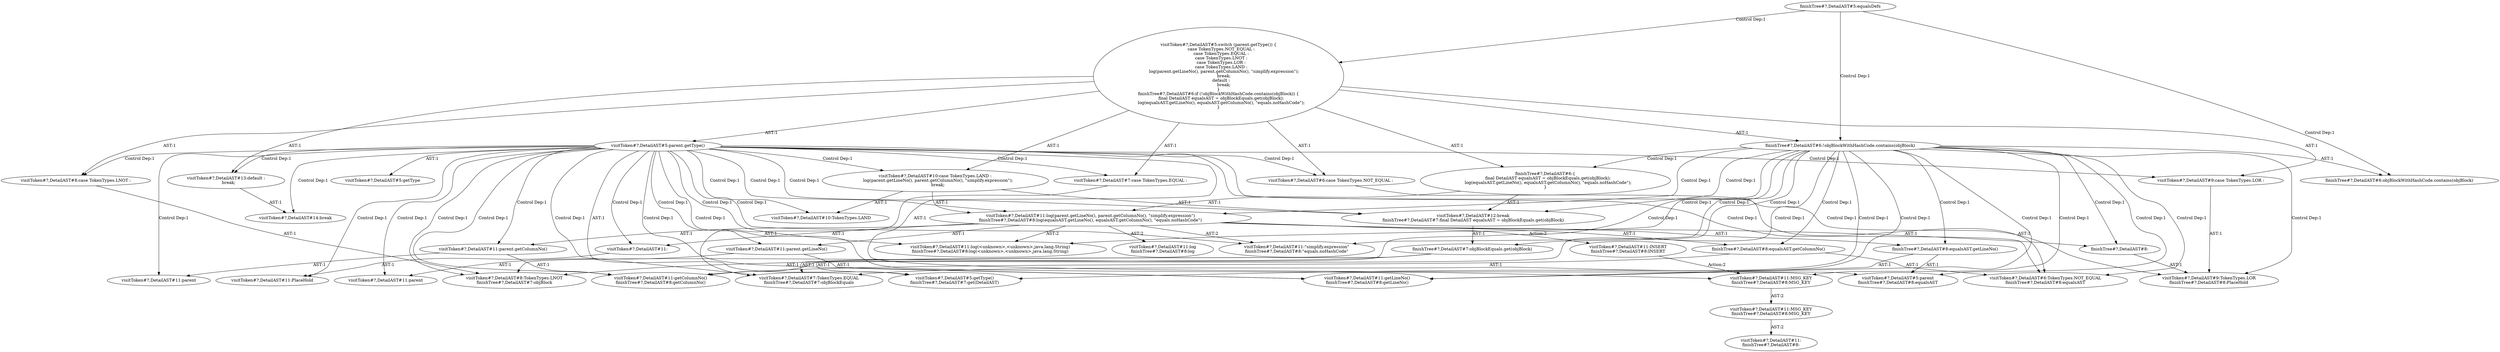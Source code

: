 digraph "Pattern" {
0 [label="visitToken#?,DetailAST#11:INSERT
finishTree#?,DetailAST#8:INSERT" shape=ellipse]
1 [label="visitToken#?,DetailAST#11:log(parent.getLineNo(), parent.getColumnNo(), \"simplify.expression\")
finishTree#?,DetailAST#8:log(equalsAST.getLineNo(), equalsAST.getColumnNo(), \"equals.noHashCode\")" shape=ellipse]
2 [label="visitToken#?,DetailAST#5:parent.getType()" shape=ellipse]
3 [label="visitToken#?,DetailAST#5:switch (parent.getType()) \{
    case TokenTypes.NOT_EQUAL :
    case TokenTypes.EQUAL :
    case TokenTypes.LNOT :
    case TokenTypes.LOR :
    case TokenTypes.LAND :
        log(parent.getLineNo(), parent.getColumnNo(), \"simplify.expression\");
        break;
    default :
        break;
\}
finishTree#?,DetailAST#6:if (!objBlockWithHashCode.contains(objBlock)) \{
    final DetailAST equalsAST = objBlockEquals.get(objBlock);
    log(equalsAST.getLineNo(), equalsAST.getColumnNo(), \"equals.noHashCode\");
\}" shape=ellipse]
4 [label="visitToken#?,DetailAST#5:getType" shape=ellipse]
5 [label="visitToken#?,DetailAST#5:parent
finishTree#?,DetailAST#8:equalsAST" shape=ellipse]
6 [label="visitToken#?,DetailAST#5:getType()
finishTree#?,DetailAST#7:get(DetailAST)" shape=ellipse]
7 [label="visitToken#?,DetailAST#6:case TokenTypes.NOT_EQUAL :" shape=ellipse]
8 [label="visitToken#?,DetailAST#6:TokenTypes.NOT_EQUAL
finishTree#?,DetailAST#8:equalsAST" shape=ellipse]
9 [label="visitToken#?,DetailAST#7:case TokenTypes.EQUAL :" shape=ellipse]
10 [label="visitToken#?,DetailAST#7:TokenTypes.EQUAL
finishTree#?,DetailAST#7:objBlockEquals" shape=ellipse]
11 [label="visitToken#?,DetailAST#8:case TokenTypes.LNOT :" shape=ellipse]
12 [label="visitToken#?,DetailAST#8:TokenTypes.LNOT
finishTree#?,DetailAST#7:objBlock" shape=ellipse]
13 [label="visitToken#?,DetailAST#9:case TokenTypes.LOR :" shape=ellipse]
14 [label="visitToken#?,DetailAST#9:TokenTypes.LOR
finishTree#?,DetailAST#8:PlaceHold" shape=ellipse]
15 [label="visitToken#?,DetailAST#10:case TokenTypes.LAND :
    log(parent.getLineNo(), parent.getColumnNo(), \"simplify.expression\");
    break;" shape=ellipse]
16 [label="visitToken#?,DetailAST#10:TokenTypes.LAND" shape=ellipse]
17 [label="visitToken#?,DetailAST#11:log(<unknown>,<unknown>,java.lang.String)
finishTree#?,DetailAST#8:log(<unknown>,<unknown>,java.lang.String)" shape=ellipse]
18 [label="visitToken#?,DetailAST#11:" shape=ellipse]
19 [label="visitToken#?,DetailAST#11:PlaceHold" shape=ellipse]
20 [label="visitToken#?,DetailAST#11:parent.getLineNo()" shape=ellipse]
21 [label="visitToken#?,DetailAST#11:getLineNo()
finishTree#?,DetailAST#8:getLineNo()" shape=ellipse]
22 [label="visitToken#?,DetailAST#11:parent" shape=ellipse]
23 [label="visitToken#?,DetailAST#11:parent.getColumnNo()" shape=ellipse]
24 [label="visitToken#?,DetailAST#11:getColumnNo()
finishTree#?,DetailAST#8:getColumnNo()" shape=ellipse]
25 [label="visitToken#?,DetailAST#11:parent" shape=ellipse]
26 [label="visitToken#?,DetailAST#11:\"simplify.expression\"
finishTree#?,DetailAST#8:\"equals.noHashCode\"" shape=ellipse]
27 [label="visitToken#?,DetailAST#12:break
finishTree#?,DetailAST#7:final DetailAST equalsAST = objBlockEquals.get(objBlock)" shape=ellipse]
28 [label="visitToken#?,DetailAST#13:default :
    break;" shape=ellipse]
29 [label="visitToken#?,DetailAST#14:break" shape=ellipse]
30 [label="visitToken#?,DetailAST#11:MSG_KEY
finishTree#?,DetailAST#8:MSG_KEY" shape=ellipse]
31 [label="visitToken#?,DetailAST#11:MSG_KEY
finishTree#?,DetailAST#8:MSG_KEY" shape=ellipse]
32 [label="visitToken#?,DetailAST#11:
finishTree#?,DetailAST#8:" shape=ellipse]
33 [label="visitToken#?,DetailAST#11:log
finishTree#?,DetailAST#8:log" shape=ellipse]
34 [label="finishTree#?,DetailAST#6:!objBlockWithHashCode.contains(objBlock)" shape=ellipse]
35 [label="finishTree#?,DetailAST#5:equalsDefs" shape=ellipse]
36 [label="finishTree#?,DetailAST#6:objBlockWithHashCode.contains(objBlock)" shape=ellipse]
37 [label="finishTree#?,DetailAST#6:\{
    final DetailAST equalsAST = objBlockEquals.get(objBlock);
    log(equalsAST.getLineNo(), equalsAST.getColumnNo(), \"equals.noHashCode\");
\}" shape=ellipse]
38 [label="finishTree#?,DetailAST#7:objBlockEquals.get(objBlock)" shape=ellipse]
39 [label="finishTree#?,DetailAST#8:" shape=ellipse]
40 [label="finishTree#?,DetailAST#8:equalsAST.getLineNo()" shape=ellipse]
41 [label="finishTree#?,DetailAST#8:equalsAST.getColumnNo()" shape=ellipse]
0 -> 30 [label="Action:2"];
1 -> 0 [label="Action:2"];
1 -> 33 [label="AST:2"];
1 -> 18 [label="AST:1"];
1 -> 17 [label="AST:2"];
1 -> 20 [label="AST:1"];
1 -> 23 [label="AST:1"];
1 -> 26 [label="AST:2"];
1 -> 39 [label="AST:1"];
1 -> 40 [label="AST:1"];
1 -> 41 [label="AST:1"];
2 -> 1 [label="Control Dep:1"];
2 -> 4 [label="AST:1"];
2 -> 5 [label="AST:1"];
2 -> 6 [label="AST:1"];
2 -> 7 [label="Control Dep:1"];
2 -> 8 [label="Control Dep:1"];
2 -> 9 [label="Control Dep:1"];
2 -> 10 [label="Control Dep:1"];
2 -> 11 [label="Control Dep:1"];
2 -> 12 [label="Control Dep:1"];
2 -> 13 [label="Control Dep:1"];
2 -> 14 [label="Control Dep:1"];
2 -> 15 [label="Control Dep:1"];
2 -> 16 [label="Control Dep:1"];
2 -> 17 [label="Control Dep:1"];
2 -> 18 [label="Control Dep:1"];
2 -> 19 [label="Control Dep:1"];
2 -> 20 [label="Control Dep:1"];
2 -> 21 [label="Control Dep:1"];
2 -> 22 [label="Control Dep:1"];
2 -> 23 [label="Control Dep:1"];
2 -> 24 [label="Control Dep:1"];
2 -> 25 [label="Control Dep:1"];
2 -> 26 [label="Control Dep:1"];
2 -> 27 [label="Control Dep:1"];
2 -> 28 [label="Control Dep:1"];
2 -> 29 [label="Control Dep:1"];
2 -> 30 [label="Control Dep:1"];
3 -> 2 [label="AST:1"];
3 -> 7 [label="AST:1"];
3 -> 9 [label="AST:1"];
3 -> 11 [label="AST:1"];
3 -> 13 [label="AST:1"];
3 -> 15 [label="AST:1"];
3 -> 28 [label="AST:1"];
3 -> 34 [label="AST:1"];
3 -> 37 [label="AST:1"];
7 -> 8 [label="AST:1"];
9 -> 10 [label="AST:1"];
11 -> 12 [label="AST:1"];
13 -> 14 [label="AST:1"];
15 -> 1 [label="AST:1"];
15 -> 16 [label="AST:1"];
15 -> 27 [label="AST:1"];
18 -> 19 [label="AST:1"];
20 -> 22 [label="AST:1"];
20 -> 21 [label="AST:1"];
23 -> 25 [label="AST:1"];
23 -> 24 [label="AST:1"];
27 -> 38 [label="AST:1"];
28 -> 29 [label="AST:1"];
30 -> 31 [label="AST:2"];
31 -> 32 [label="AST:2"];
34 -> 36 [label="AST:1"];
34 -> 37 [label="Control Dep:1"];
34 -> 27 [label="Control Dep:1"];
34 -> 38 [label="Control Dep:1"];
34 -> 6 [label="Control Dep:1"];
34 -> 10 [label="Control Dep:1"];
34 -> 12 [label="Control Dep:1"];
34 -> 1 [label="Control Dep:1"];
34 -> 17 [label="Control Dep:1"];
34 -> 39 [label="Control Dep:1"];
34 -> 14 [label="Control Dep:1"];
34 -> 40 [label="Control Dep:1"];
34 -> 21 [label="Control Dep:1"];
34 -> 5 [label="Control Dep:1"];
34 -> 41 [label="Control Dep:1"];
34 -> 24 [label="Control Dep:1"];
34 -> 8 [label="Control Dep:1"];
34 -> 26 [label="Control Dep:1"];
34 -> 30 [label="Control Dep:1"];
35 -> 34 [label="Control Dep:1"];
35 -> 3 [label="Control Dep:1"];
35 -> 36 [label="Control Dep:1"];
37 -> 27 [label="AST:1"];
37 -> 1 [label="AST:1"];
38 -> 10 [label="AST:1"];
38 -> 6 [label="AST:1"];
38 -> 12 [label="AST:1"];
39 -> 14 [label="AST:1"];
40 -> 5 [label="AST:1"];
40 -> 21 [label="AST:1"];
41 -> 8 [label="AST:1"];
41 -> 24 [label="AST:1"];
}